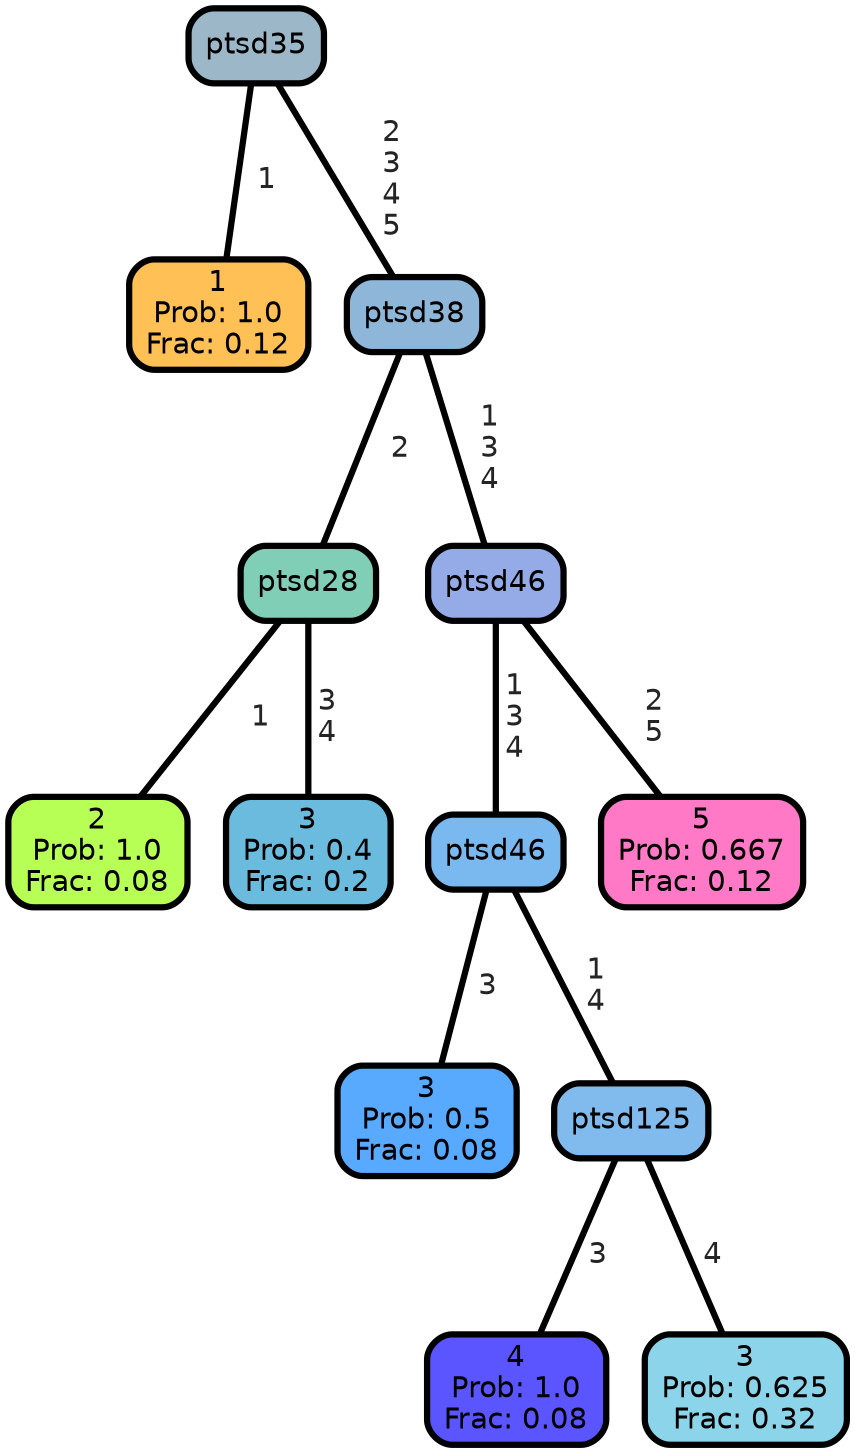 graph Tree {
node [shape=box, style="filled, rounded",color="black",penwidth="3",fontcolor="black",                 fontname=helvetica] ;
graph [ranksep="0 equally", splines=straight,                 bgcolor=transparent, dpi=200] ;
edge [fontname=helvetica, fontweight=bold,fontcolor=grey14,color=black] ;
0 [label="1
Prob: 1.0
Frac: 0.12", fillcolor="#ffc155"] ;
1 [label="ptsd35", fillcolor="#9cb7c8"] ;
2 [label="2
Prob: 1.0
Frac: 0.08", fillcolor="#b8ff55"] ;
3 [label="ptsd28", fillcolor="#80ceb6"] ;
4 [label="3
Prob: 0.4
Frac: 0.2", fillcolor="#6abbdd"] ;
5 [label="ptsd38", fillcolor="#8eb6d8"] ;
6 [label="3
Prob: 0.5
Frac: 0.08", fillcolor="#57aaff"] ;
7 [label="ptsd46", fillcolor="#7ab8f0"] ;
8 [label="4
Prob: 1.0
Frac: 0.08", fillcolor="#5a55ff"] ;
9 [label="ptsd125", fillcolor="#81bbee"] ;
10 [label="3
Prob: 0.625
Frac: 0.32", fillcolor="#8bd4e9"] ;
11 [label="ptsd46", fillcolor="#95abe8"] ;
12 [label="5
Prob: 0.667
Frac: 0.12", fillcolor="#ff79c6"] ;
1 -- 0 [label=" 1",penwidth=3] ;
1 -- 5 [label=" 2\n 3\n 4\n 5",penwidth=3] ;
3 -- 2 [label=" 1",penwidth=3] ;
3 -- 4 [label=" 3\n 4",penwidth=3] ;
5 -- 3 [label=" 2",penwidth=3] ;
5 -- 11 [label=" 1\n 3\n 4",penwidth=3] ;
7 -- 6 [label=" 3",penwidth=3] ;
7 -- 9 [label=" 1\n 4",penwidth=3] ;
9 -- 8 [label=" 3",penwidth=3] ;
9 -- 10 [label=" 4",penwidth=3] ;
11 -- 7 [label=" 1\n 3\n 4",penwidth=3] ;
11 -- 12 [label=" 2\n 5",penwidth=3] ;
{rank = same;}}
